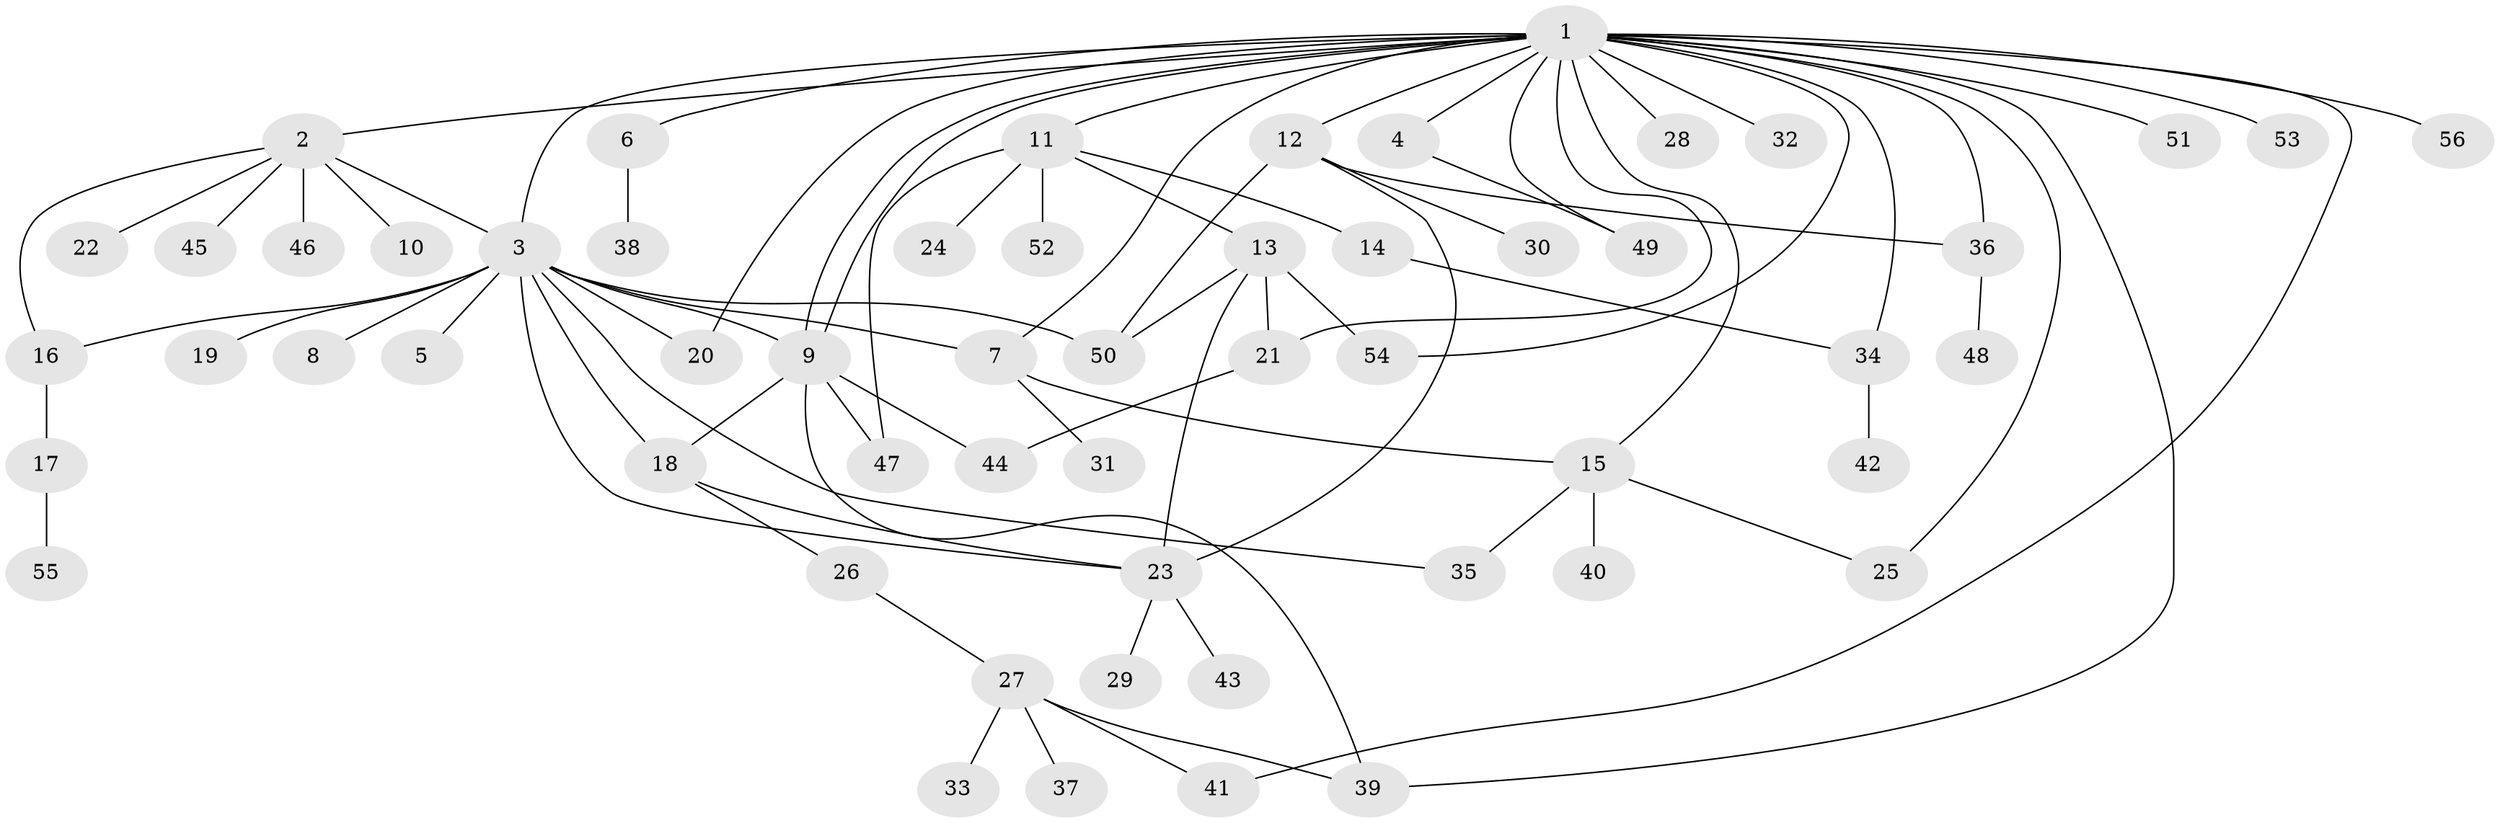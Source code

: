 // coarse degree distribution, {13: 0.05555555555555555, 4: 0.1111111111111111, 6: 0.16666666666666666, 3: 0.1111111111111111, 5: 0.05555555555555555, 2: 0.05555555555555555, 1: 0.4444444444444444}
// Generated by graph-tools (version 1.1) at 2025/50/03/04/25 22:50:33]
// undirected, 56 vertices, 80 edges
graph export_dot {
  node [color=gray90,style=filled];
  1;
  2;
  3;
  4;
  5;
  6;
  7;
  8;
  9;
  10;
  11;
  12;
  13;
  14;
  15;
  16;
  17;
  18;
  19;
  20;
  21;
  22;
  23;
  24;
  25;
  26;
  27;
  28;
  29;
  30;
  31;
  32;
  33;
  34;
  35;
  36;
  37;
  38;
  39;
  40;
  41;
  42;
  43;
  44;
  45;
  46;
  47;
  48;
  49;
  50;
  51;
  52;
  53;
  54;
  55;
  56;
  1 -- 2;
  1 -- 3;
  1 -- 4;
  1 -- 6;
  1 -- 7;
  1 -- 9;
  1 -- 9;
  1 -- 11;
  1 -- 12;
  1 -- 15;
  1 -- 20;
  1 -- 21;
  1 -- 25;
  1 -- 28;
  1 -- 32;
  1 -- 34;
  1 -- 36;
  1 -- 39;
  1 -- 41;
  1 -- 49;
  1 -- 51;
  1 -- 53;
  1 -- 54;
  1 -- 56;
  2 -- 3;
  2 -- 10;
  2 -- 16;
  2 -- 22;
  2 -- 45;
  2 -- 46;
  3 -- 5;
  3 -- 7;
  3 -- 8;
  3 -- 9;
  3 -- 16;
  3 -- 18;
  3 -- 19;
  3 -- 20;
  3 -- 23;
  3 -- 35;
  3 -- 50;
  4 -- 49;
  6 -- 38;
  7 -- 15;
  7 -- 31;
  9 -- 18;
  9 -- 39;
  9 -- 44;
  9 -- 47;
  11 -- 13;
  11 -- 14;
  11 -- 24;
  11 -- 47;
  11 -- 52;
  12 -- 23;
  12 -- 30;
  12 -- 36;
  12 -- 50;
  13 -- 21;
  13 -- 23;
  13 -- 50;
  13 -- 54;
  14 -- 34;
  15 -- 25;
  15 -- 35;
  15 -- 40;
  16 -- 17;
  17 -- 55;
  18 -- 23;
  18 -- 26;
  21 -- 44;
  23 -- 29;
  23 -- 43;
  26 -- 27;
  27 -- 33;
  27 -- 37;
  27 -- 39;
  27 -- 41;
  34 -- 42;
  36 -- 48;
}
